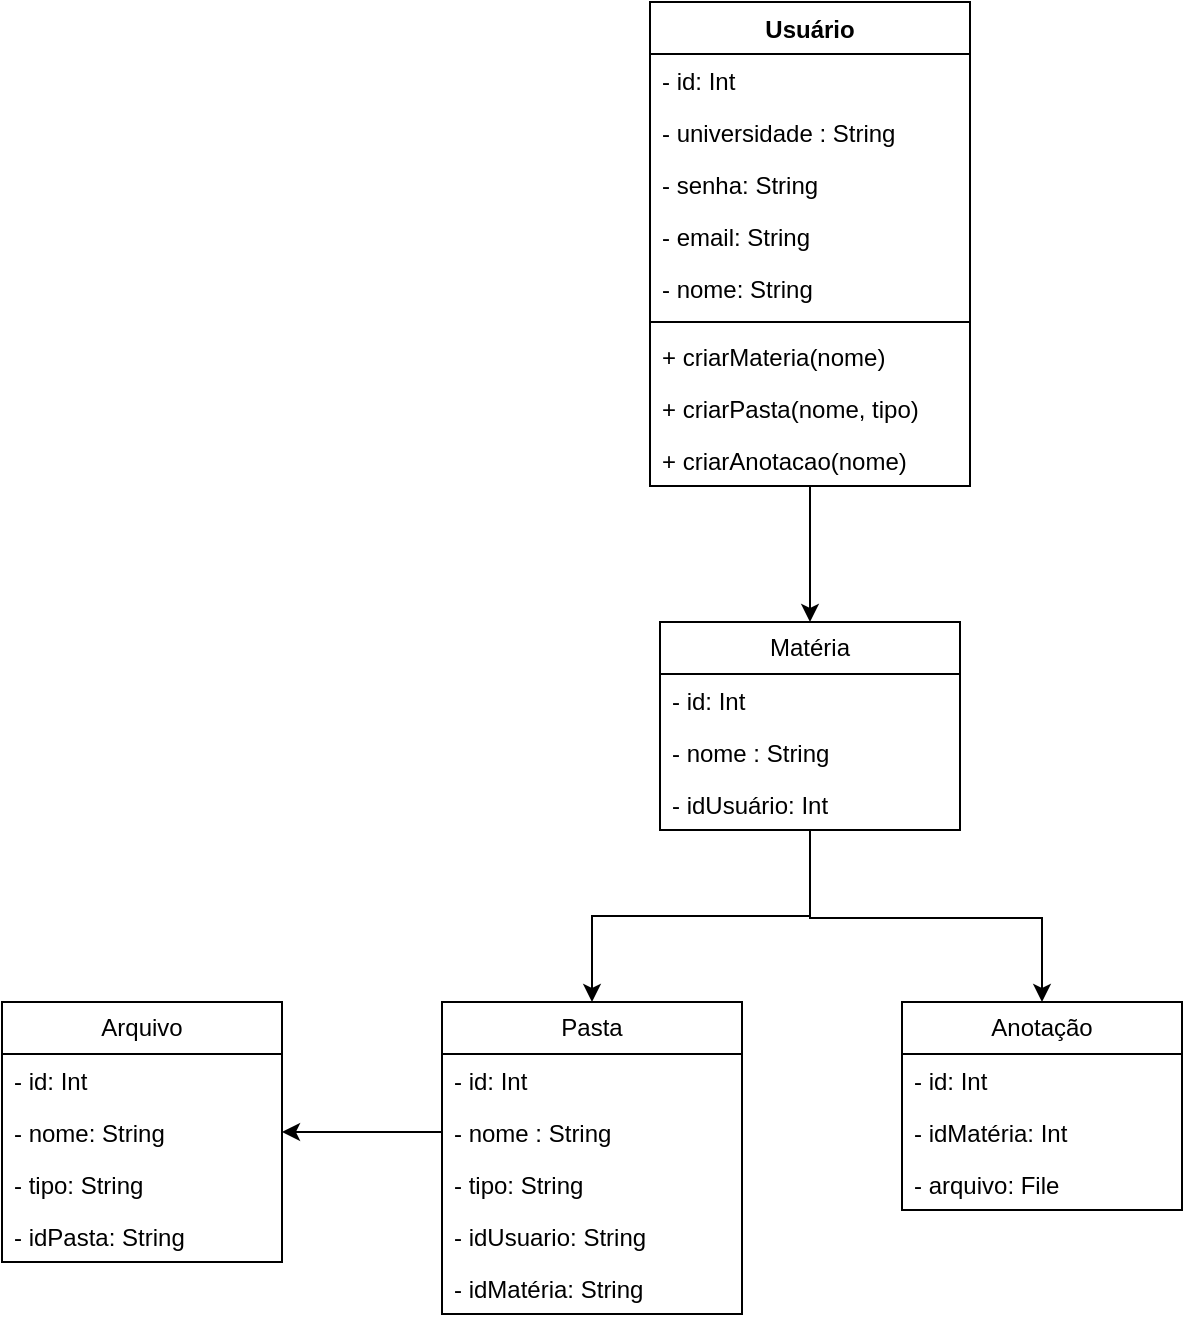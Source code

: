 <mxfile version="22.1.3" type="device">
  <diagram id="C5RBs43oDa-KdzZeNtuy" name="Page-1">
    <mxGraphModel dx="1434" dy="790" grid="1" gridSize="10" guides="1" tooltips="1" connect="1" arrows="1" fold="1" page="1" pageScale="1" pageWidth="827" pageHeight="1169" math="0" shadow="0">
      <root>
        <mxCell id="WIyWlLk6GJQsqaUBKTNV-0" />
        <mxCell id="WIyWlLk6GJQsqaUBKTNV-1" parent="WIyWlLk6GJQsqaUBKTNV-0" />
        <mxCell id="5AZ8BKlZc0ENxa94jSBD-7" value="Pasta" style="swimlane;fontStyle=0;childLayout=stackLayout;horizontal=1;startSize=26;fillColor=none;horizontalStack=0;resizeParent=1;resizeParentMax=0;resizeLast=0;collapsible=1;marginBottom=0;whiteSpace=wrap;html=1;" vertex="1" parent="WIyWlLk6GJQsqaUBKTNV-1">
          <mxGeometry x="330" y="520" width="150" height="156" as="geometry" />
        </mxCell>
        <mxCell id="5AZ8BKlZc0ENxa94jSBD-13" value="- id: Int" style="text;strokeColor=none;fillColor=none;align=left;verticalAlign=top;spacingLeft=4;spacingRight=4;overflow=hidden;rotatable=0;points=[[0,0.5],[1,0.5]];portConstraint=eastwest;whiteSpace=wrap;html=1;" vertex="1" parent="5AZ8BKlZc0ENxa94jSBD-7">
          <mxGeometry y="26" width="150" height="26" as="geometry" />
        </mxCell>
        <mxCell id="5AZ8BKlZc0ENxa94jSBD-11" value="- nome : String" style="text;strokeColor=none;fillColor=none;align=left;verticalAlign=top;spacingLeft=4;spacingRight=4;overflow=hidden;rotatable=0;points=[[0,0.5],[1,0.5]];portConstraint=eastwest;whiteSpace=wrap;html=1;" vertex="1" parent="5AZ8BKlZc0ENxa94jSBD-7">
          <mxGeometry y="52" width="150" height="26" as="geometry" />
        </mxCell>
        <mxCell id="5AZ8BKlZc0ENxa94jSBD-8" value="- tipo: String" style="text;strokeColor=none;fillColor=none;align=left;verticalAlign=top;spacingLeft=4;spacingRight=4;overflow=hidden;rotatable=0;points=[[0,0.5],[1,0.5]];portConstraint=eastwest;whiteSpace=wrap;html=1;" vertex="1" parent="5AZ8BKlZc0ENxa94jSBD-7">
          <mxGeometry y="78" width="150" height="26" as="geometry" />
        </mxCell>
        <mxCell id="5AZ8BKlZc0ENxa94jSBD-9" value="- idUsuario: String" style="text;strokeColor=none;fillColor=none;align=left;verticalAlign=top;spacingLeft=4;spacingRight=4;overflow=hidden;rotatable=0;points=[[0,0.5],[1,0.5]];portConstraint=eastwest;whiteSpace=wrap;html=1;" vertex="1" parent="5AZ8BKlZc0ENxa94jSBD-7">
          <mxGeometry y="104" width="150" height="26" as="geometry" />
        </mxCell>
        <mxCell id="5AZ8BKlZc0ENxa94jSBD-23" value="- idMatéria: String" style="text;strokeColor=none;fillColor=none;align=left;verticalAlign=top;spacingLeft=4;spacingRight=4;overflow=hidden;rotatable=0;points=[[0,0.5],[1,0.5]];portConstraint=eastwest;whiteSpace=wrap;html=1;" vertex="1" parent="5AZ8BKlZc0ENxa94jSBD-7">
          <mxGeometry y="130" width="150" height="26" as="geometry" />
        </mxCell>
        <mxCell id="5AZ8BKlZc0ENxa94jSBD-14" value="Anotação" style="swimlane;fontStyle=0;childLayout=stackLayout;horizontal=1;startSize=26;fillColor=none;horizontalStack=0;resizeParent=1;resizeParentMax=0;resizeLast=0;collapsible=1;marginBottom=0;whiteSpace=wrap;html=1;" vertex="1" parent="WIyWlLk6GJQsqaUBKTNV-1">
          <mxGeometry x="560" y="520" width="140" height="104" as="geometry" />
        </mxCell>
        <mxCell id="5AZ8BKlZc0ENxa94jSBD-15" value="- id: Int" style="text;strokeColor=none;fillColor=none;align=left;verticalAlign=top;spacingLeft=4;spacingRight=4;overflow=hidden;rotatable=0;points=[[0,0.5],[1,0.5]];portConstraint=eastwest;whiteSpace=wrap;html=1;" vertex="1" parent="5AZ8BKlZc0ENxa94jSBD-14">
          <mxGeometry y="26" width="140" height="26" as="geometry" />
        </mxCell>
        <mxCell id="5AZ8BKlZc0ENxa94jSBD-16" value="- idMatéria: Int" style="text;strokeColor=none;fillColor=none;align=left;verticalAlign=top;spacingLeft=4;spacingRight=4;overflow=hidden;rotatable=0;points=[[0,0.5],[1,0.5]];portConstraint=eastwest;whiteSpace=wrap;html=1;" vertex="1" parent="5AZ8BKlZc0ENxa94jSBD-14">
          <mxGeometry y="52" width="140" height="26" as="geometry" />
        </mxCell>
        <mxCell id="5AZ8BKlZc0ENxa94jSBD-17" value="- arquivo: File" style="text;strokeColor=none;fillColor=none;align=left;verticalAlign=top;spacingLeft=4;spacingRight=4;overflow=hidden;rotatable=0;points=[[0,0.5],[1,0.5]];portConstraint=eastwest;whiteSpace=wrap;html=1;" vertex="1" parent="5AZ8BKlZc0ENxa94jSBD-14">
          <mxGeometry y="78" width="140" height="26" as="geometry" />
        </mxCell>
        <mxCell id="5AZ8BKlZc0ENxa94jSBD-30" style="edgeStyle=orthogonalEdgeStyle;rounded=0;orthogonalLoop=1;jettySize=auto;html=1;" edge="1" parent="WIyWlLk6GJQsqaUBKTNV-1" source="5AZ8BKlZc0ENxa94jSBD-18" target="5AZ8BKlZc0ENxa94jSBD-7">
          <mxGeometry relative="1" as="geometry" />
        </mxCell>
        <mxCell id="5AZ8BKlZc0ENxa94jSBD-31" style="edgeStyle=orthogonalEdgeStyle;rounded=0;orthogonalLoop=1;jettySize=auto;html=1;" edge="1" parent="WIyWlLk6GJQsqaUBKTNV-1" source="5AZ8BKlZc0ENxa94jSBD-18" target="5AZ8BKlZc0ENxa94jSBD-14">
          <mxGeometry relative="1" as="geometry">
            <Array as="points">
              <mxPoint x="514" y="478" />
              <mxPoint x="630" y="478" />
            </Array>
          </mxGeometry>
        </mxCell>
        <mxCell id="5AZ8BKlZc0ENxa94jSBD-18" value="Matéria" style="swimlane;fontStyle=0;childLayout=stackLayout;horizontal=1;startSize=26;fillColor=none;horizontalStack=0;resizeParent=1;resizeParentMax=0;resizeLast=0;collapsible=1;marginBottom=0;whiteSpace=wrap;html=1;" vertex="1" parent="WIyWlLk6GJQsqaUBKTNV-1">
          <mxGeometry x="439" y="330" width="150" height="104" as="geometry" />
        </mxCell>
        <mxCell id="5AZ8BKlZc0ENxa94jSBD-19" value="- id: Int" style="text;strokeColor=none;fillColor=none;align=left;verticalAlign=top;spacingLeft=4;spacingRight=4;overflow=hidden;rotatable=0;points=[[0,0.5],[1,0.5]];portConstraint=eastwest;whiteSpace=wrap;html=1;" vertex="1" parent="5AZ8BKlZc0ENxa94jSBD-18">
          <mxGeometry y="26" width="150" height="26" as="geometry" />
        </mxCell>
        <mxCell id="5AZ8BKlZc0ENxa94jSBD-20" value="- nome : String" style="text;strokeColor=none;fillColor=none;align=left;verticalAlign=top;spacingLeft=4;spacingRight=4;overflow=hidden;rotatable=0;points=[[0,0.5],[1,0.5]];portConstraint=eastwest;whiteSpace=wrap;html=1;" vertex="1" parent="5AZ8BKlZc0ENxa94jSBD-18">
          <mxGeometry y="52" width="150" height="26" as="geometry" />
        </mxCell>
        <mxCell id="5AZ8BKlZc0ENxa94jSBD-21" value="- idUsuário: Int" style="text;strokeColor=none;fillColor=none;align=left;verticalAlign=top;spacingLeft=4;spacingRight=4;overflow=hidden;rotatable=0;points=[[0,0.5],[1,0.5]];portConstraint=eastwest;whiteSpace=wrap;html=1;" vertex="1" parent="5AZ8BKlZc0ENxa94jSBD-18">
          <mxGeometry y="78" width="150" height="26" as="geometry" />
        </mxCell>
        <mxCell id="5AZ8BKlZc0ENxa94jSBD-24" value="Arquivo" style="swimlane;fontStyle=0;childLayout=stackLayout;horizontal=1;startSize=26;fillColor=none;horizontalStack=0;resizeParent=1;resizeParentMax=0;resizeLast=0;collapsible=1;marginBottom=0;whiteSpace=wrap;html=1;" vertex="1" parent="WIyWlLk6GJQsqaUBKTNV-1">
          <mxGeometry x="110" y="520" width="140" height="130" as="geometry" />
        </mxCell>
        <mxCell id="5AZ8BKlZc0ENxa94jSBD-25" value="- id: Int" style="text;strokeColor=none;fillColor=none;align=left;verticalAlign=top;spacingLeft=4;spacingRight=4;overflow=hidden;rotatable=0;points=[[0,0.5],[1,0.5]];portConstraint=eastwest;whiteSpace=wrap;html=1;" vertex="1" parent="5AZ8BKlZc0ENxa94jSBD-24">
          <mxGeometry y="26" width="140" height="26" as="geometry" />
        </mxCell>
        <mxCell id="5AZ8BKlZc0ENxa94jSBD-26" value="- nome: String" style="text;strokeColor=none;fillColor=none;align=left;verticalAlign=top;spacingLeft=4;spacingRight=4;overflow=hidden;rotatable=0;points=[[0,0.5],[1,0.5]];portConstraint=eastwest;whiteSpace=wrap;html=1;" vertex="1" parent="5AZ8BKlZc0ENxa94jSBD-24">
          <mxGeometry y="52" width="140" height="26" as="geometry" />
        </mxCell>
        <mxCell id="5AZ8BKlZc0ENxa94jSBD-28" value="- tipo: String" style="text;strokeColor=none;fillColor=none;align=left;verticalAlign=top;spacingLeft=4;spacingRight=4;overflow=hidden;rotatable=0;points=[[0,0.5],[1,0.5]];portConstraint=eastwest;whiteSpace=wrap;html=1;" vertex="1" parent="5AZ8BKlZc0ENxa94jSBD-24">
          <mxGeometry y="78" width="140" height="26" as="geometry" />
        </mxCell>
        <mxCell id="5AZ8BKlZc0ENxa94jSBD-27" value="- idPasta: String" style="text;strokeColor=none;fillColor=none;align=left;verticalAlign=top;spacingLeft=4;spacingRight=4;overflow=hidden;rotatable=0;points=[[0,0.5],[1,0.5]];portConstraint=eastwest;whiteSpace=wrap;html=1;" vertex="1" parent="5AZ8BKlZc0ENxa94jSBD-24">
          <mxGeometry y="104" width="140" height="26" as="geometry" />
        </mxCell>
        <mxCell id="5AZ8BKlZc0ENxa94jSBD-32" style="edgeStyle=orthogonalEdgeStyle;rounded=0;orthogonalLoop=1;jettySize=auto;html=1;entryX=1;entryY=0.5;entryDx=0;entryDy=0;" edge="1" parent="WIyWlLk6GJQsqaUBKTNV-1" source="5AZ8BKlZc0ENxa94jSBD-11" target="5AZ8BKlZc0ENxa94jSBD-26">
          <mxGeometry relative="1" as="geometry" />
        </mxCell>
        <mxCell id="5AZ8BKlZc0ENxa94jSBD-45" style="edgeStyle=orthogonalEdgeStyle;rounded=0;orthogonalLoop=1;jettySize=auto;html=1;entryX=0.5;entryY=0;entryDx=0;entryDy=0;" edge="1" parent="WIyWlLk6GJQsqaUBKTNV-1" source="5AZ8BKlZc0ENxa94jSBD-33" target="5AZ8BKlZc0ENxa94jSBD-18">
          <mxGeometry relative="1" as="geometry" />
        </mxCell>
        <mxCell id="5AZ8BKlZc0ENxa94jSBD-33" value="Usuário" style="swimlane;fontStyle=1;align=center;verticalAlign=top;childLayout=stackLayout;horizontal=1;startSize=26;horizontalStack=0;resizeParent=1;resizeParentMax=0;resizeLast=0;collapsible=1;marginBottom=0;whiteSpace=wrap;html=1;" vertex="1" parent="WIyWlLk6GJQsqaUBKTNV-1">
          <mxGeometry x="434" y="20" width="160" height="242" as="geometry" />
        </mxCell>
        <mxCell id="5AZ8BKlZc0ENxa94jSBD-37" value="- id: Int" style="text;strokeColor=none;fillColor=none;align=left;verticalAlign=top;spacingLeft=4;spacingRight=4;overflow=hidden;rotatable=0;points=[[0,0.5],[1,0.5]];portConstraint=eastwest;whiteSpace=wrap;html=1;" vertex="1" parent="5AZ8BKlZc0ENxa94jSBD-33">
          <mxGeometry y="26" width="160" height="26" as="geometry" />
        </mxCell>
        <mxCell id="5AZ8BKlZc0ENxa94jSBD-41" value="- universidade : String" style="text;strokeColor=none;fillColor=none;align=left;verticalAlign=top;spacingLeft=4;spacingRight=4;overflow=hidden;rotatable=0;points=[[0,0.5],[1,0.5]];portConstraint=eastwest;whiteSpace=wrap;html=1;" vertex="1" parent="5AZ8BKlZc0ENxa94jSBD-33">
          <mxGeometry y="52" width="160" height="26" as="geometry" />
        </mxCell>
        <mxCell id="5AZ8BKlZc0ENxa94jSBD-40" value="- senha: String" style="text;strokeColor=none;fillColor=none;align=left;verticalAlign=top;spacingLeft=4;spacingRight=4;overflow=hidden;rotatable=0;points=[[0,0.5],[1,0.5]];portConstraint=eastwest;whiteSpace=wrap;html=1;" vertex="1" parent="5AZ8BKlZc0ENxa94jSBD-33">
          <mxGeometry y="78" width="160" height="26" as="geometry" />
        </mxCell>
        <mxCell id="5AZ8BKlZc0ENxa94jSBD-39" value="- email: String" style="text;strokeColor=none;fillColor=none;align=left;verticalAlign=top;spacingLeft=4;spacingRight=4;overflow=hidden;rotatable=0;points=[[0,0.5],[1,0.5]];portConstraint=eastwest;whiteSpace=wrap;html=1;" vertex="1" parent="5AZ8BKlZc0ENxa94jSBD-33">
          <mxGeometry y="104" width="160" height="26" as="geometry" />
        </mxCell>
        <mxCell id="5AZ8BKlZc0ENxa94jSBD-38" value="- nome: String" style="text;strokeColor=none;fillColor=none;align=left;verticalAlign=top;spacingLeft=4;spacingRight=4;overflow=hidden;rotatable=0;points=[[0,0.5],[1,0.5]];portConstraint=eastwest;whiteSpace=wrap;html=1;" vertex="1" parent="5AZ8BKlZc0ENxa94jSBD-33">
          <mxGeometry y="130" width="160" height="26" as="geometry" />
        </mxCell>
        <mxCell id="5AZ8BKlZc0ENxa94jSBD-35" value="" style="line;strokeWidth=1;fillColor=none;align=left;verticalAlign=middle;spacingTop=-1;spacingLeft=3;spacingRight=3;rotatable=0;labelPosition=right;points=[];portConstraint=eastwest;strokeColor=inherit;" vertex="1" parent="5AZ8BKlZc0ENxa94jSBD-33">
          <mxGeometry y="156" width="160" height="8" as="geometry" />
        </mxCell>
        <mxCell id="5AZ8BKlZc0ENxa94jSBD-36" value="+ criarMateria(nome)" style="text;strokeColor=none;fillColor=none;align=left;verticalAlign=top;spacingLeft=4;spacingRight=4;overflow=hidden;rotatable=0;points=[[0,0.5],[1,0.5]];portConstraint=eastwest;whiteSpace=wrap;html=1;" vertex="1" parent="5AZ8BKlZc0ENxa94jSBD-33">
          <mxGeometry y="164" width="160" height="26" as="geometry" />
        </mxCell>
        <mxCell id="5AZ8BKlZc0ENxa94jSBD-43" value="+ criarPasta(nome, tipo)" style="text;strokeColor=none;fillColor=none;align=left;verticalAlign=top;spacingLeft=4;spacingRight=4;overflow=hidden;rotatable=0;points=[[0,0.5],[1,0.5]];portConstraint=eastwest;whiteSpace=wrap;html=1;" vertex="1" parent="5AZ8BKlZc0ENxa94jSBD-33">
          <mxGeometry y="190" width="160" height="26" as="geometry" />
        </mxCell>
        <mxCell id="5AZ8BKlZc0ENxa94jSBD-44" value="+ criarAnotacao(nome)" style="text;strokeColor=none;fillColor=none;align=left;verticalAlign=top;spacingLeft=4;spacingRight=4;overflow=hidden;rotatable=0;points=[[0,0.5],[1,0.5]];portConstraint=eastwest;whiteSpace=wrap;html=1;" vertex="1" parent="5AZ8BKlZc0ENxa94jSBD-33">
          <mxGeometry y="216" width="160" height="26" as="geometry" />
        </mxCell>
      </root>
    </mxGraphModel>
  </diagram>
</mxfile>

